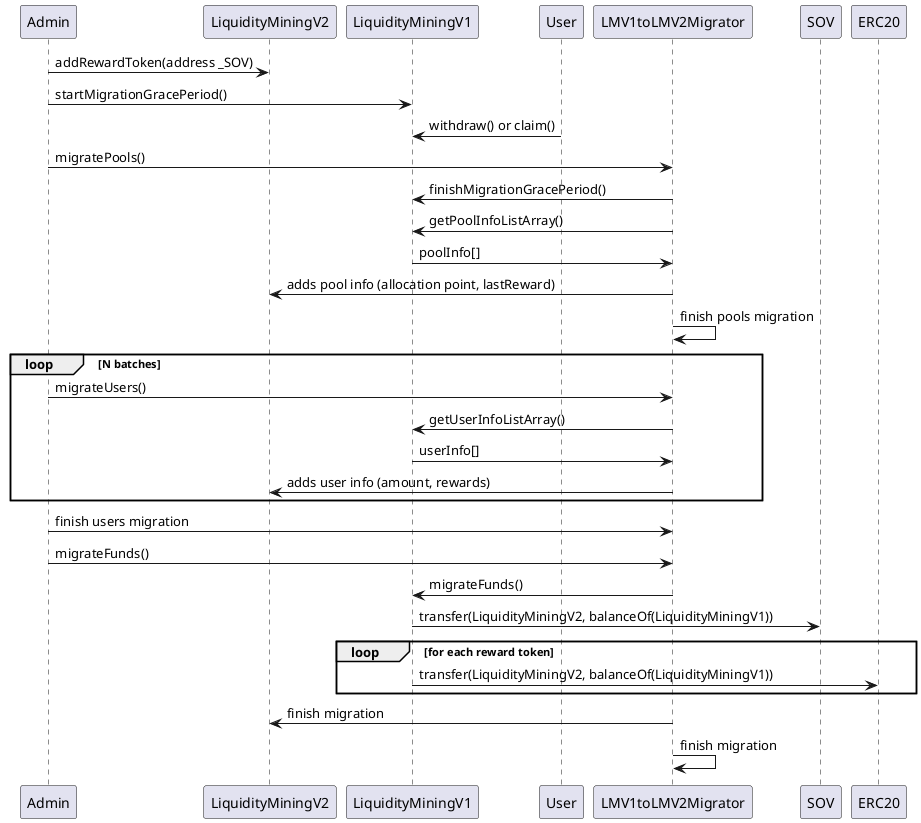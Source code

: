 @startuml

Admin -> LiquidityMiningV2: addRewardToken(address _SOV)
Admin -> LiquidityMiningV1: startMigrationGracePeriod()
User  -> LiquidityMiningV1: withdraw() or claim()
Admin -> LMV1toLMV2Migrator: migratePools()
LMV1toLMV2Migrator -> LiquidityMiningV1: finishMigrationGracePeriod()
LMV1toLMV2Migrator -> LiquidityMiningV1: getPoolInfoListArray()
LiquidityMiningV1 -> LMV1toLMV2Migrator: poolInfo[]
LMV1toLMV2Migrator -> LiquidityMiningV2: adds pool info (allocation point, lastReward)
LMV1toLMV2Migrator -> LMV1toLMV2Migrator: finish pools migration
loop N batches
	Admin -> LMV1toLMV2Migrator: migrateUsers()
	LMV1toLMV2Migrator -> LiquidityMiningV1: getUserInfoListArray()
	LiquidityMiningV1 -> LMV1toLMV2Migrator: userInfo[]
	LMV1toLMV2Migrator -> LiquidityMiningV2: adds user info (amount, rewards)
end
Admin -> LMV1toLMV2Migrator: finish users migration
Admin -> LMV1toLMV2Migrator: migrateFunds()
LMV1toLMV2Migrator -> LiquidityMiningV1: migrateFunds()
LiquidityMiningV1 -> SOV: transfer(LiquidityMiningV2, balanceOf(LiquidityMiningV1))
loop for each reward token
	LiquidityMiningV1 -> ERC20: transfer(LiquidityMiningV2, balanceOf(LiquidityMiningV1))
end
LMV1toLMV2Migrator -> LiquidityMiningV2: finish migration
LMV1toLMV2Migrator -> LMV1toLMV2Migrator: finish migration
@enduml
